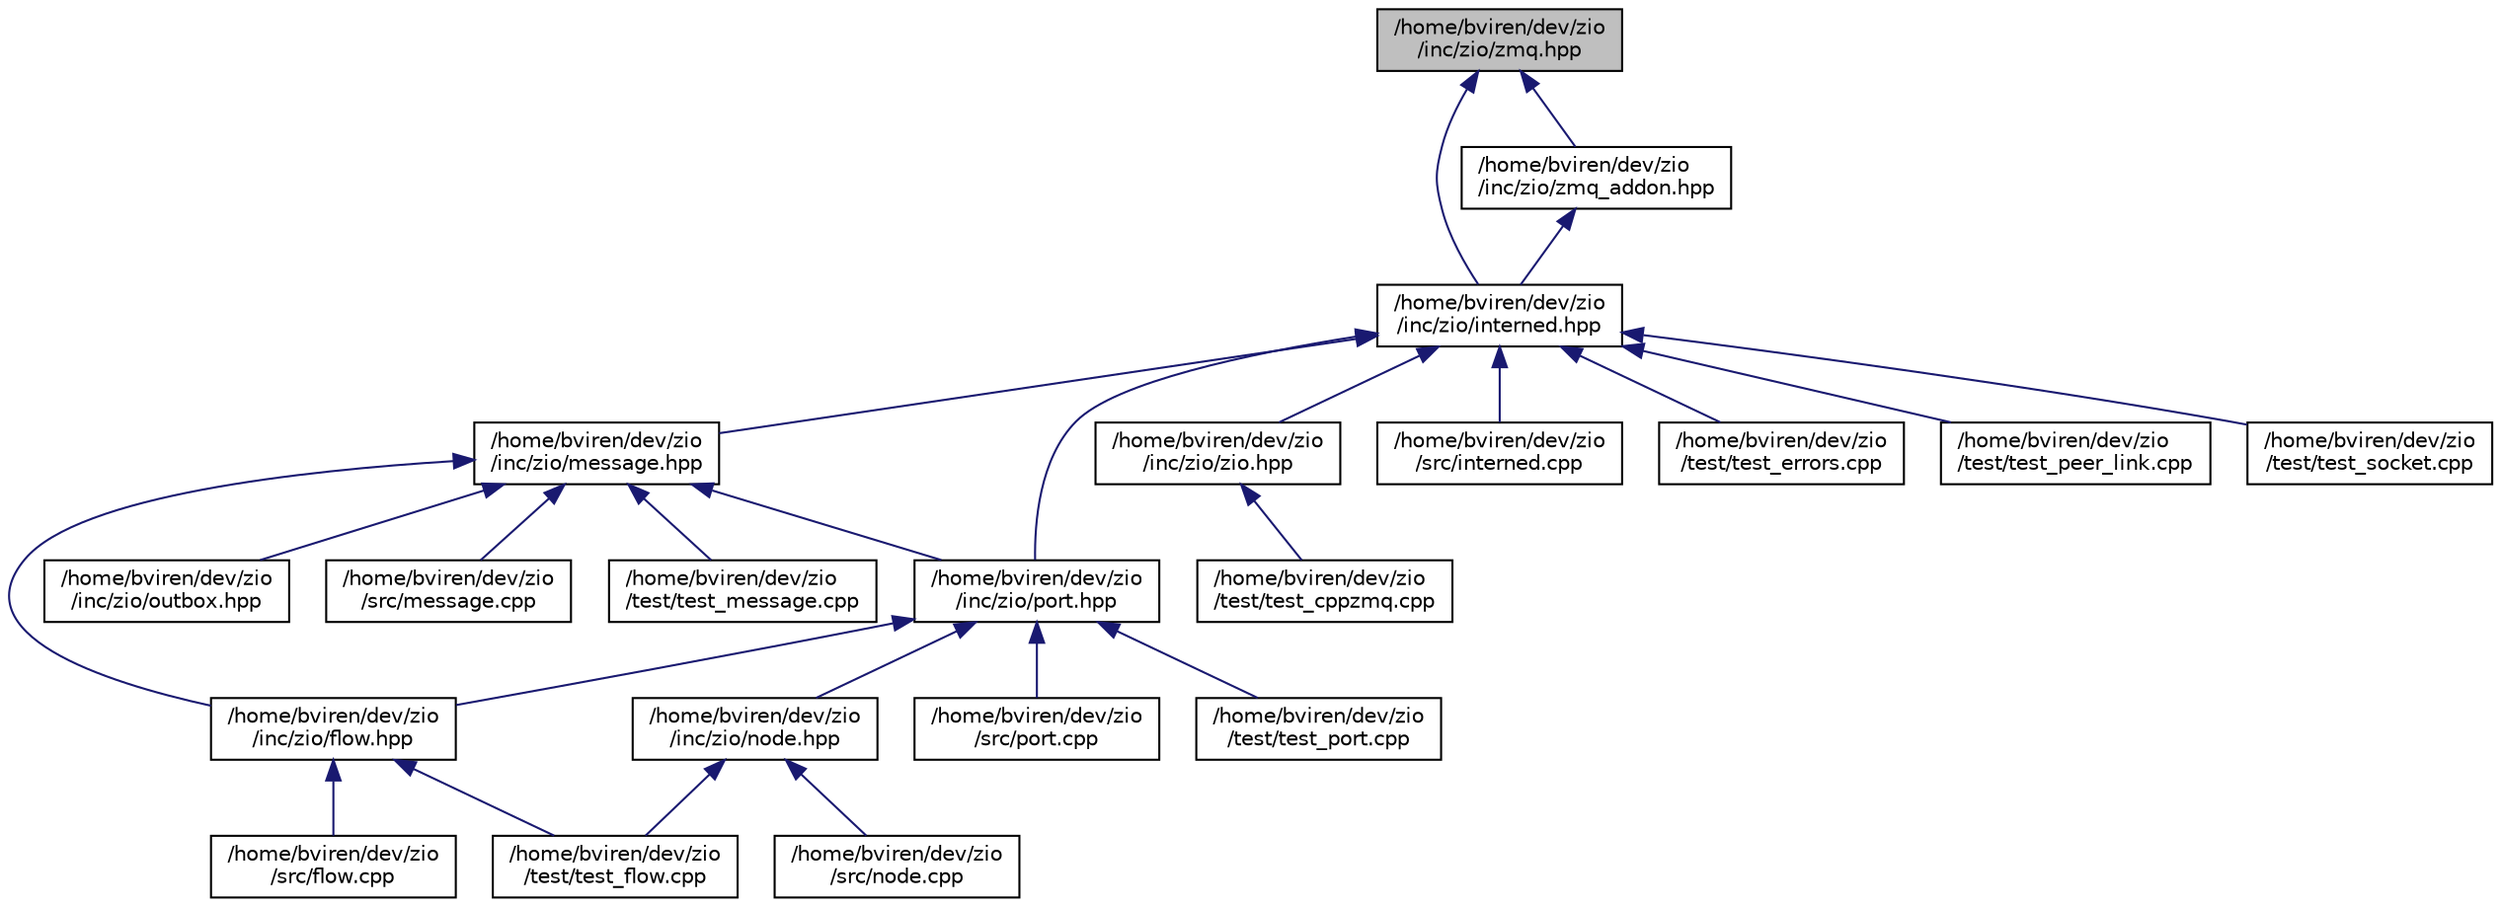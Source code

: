 digraph "/home/bviren/dev/zio/inc/zio/zmq.hpp"
{
  edge [fontname="Helvetica",fontsize="10",labelfontname="Helvetica",labelfontsize="10"];
  node [fontname="Helvetica",fontsize="10",shape=record];
  Node10 [label="/home/bviren/dev/zio\l/inc/zio/zmq.hpp",height=0.2,width=0.4,color="black", fillcolor="grey75", style="filled", fontcolor="black"];
  Node10 -> Node11 [dir="back",color="midnightblue",fontsize="10",style="solid",fontname="Helvetica"];
  Node11 [label="/home/bviren/dev/zio\l/inc/zio/interned.hpp",height=0.2,width=0.4,color="black", fillcolor="white", style="filled",URL="$interned_8hpp.html"];
  Node11 -> Node12 [dir="back",color="midnightblue",fontsize="10",style="solid",fontname="Helvetica"];
  Node12 [label="/home/bviren/dev/zio\l/inc/zio/message.hpp",height=0.2,width=0.4,color="black", fillcolor="white", style="filled",URL="$message_8hpp.html"];
  Node12 -> Node13 [dir="back",color="midnightblue",fontsize="10",style="solid",fontname="Helvetica"];
  Node13 [label="/home/bviren/dev/zio\l/inc/zio/flow.hpp",height=0.2,width=0.4,color="black", fillcolor="white", style="filled",URL="$flow_8hpp.html"];
  Node13 -> Node14 [dir="back",color="midnightblue",fontsize="10",style="solid",fontname="Helvetica"];
  Node14 [label="/home/bviren/dev/zio\l/src/flow.cpp",height=0.2,width=0.4,color="black", fillcolor="white", style="filled",URL="$flow_8cpp.html"];
  Node13 -> Node15 [dir="back",color="midnightblue",fontsize="10",style="solid",fontname="Helvetica"];
  Node15 [label="/home/bviren/dev/zio\l/test/test_flow.cpp",height=0.2,width=0.4,color="black", fillcolor="white", style="filled",URL="$test__flow_8cpp.html"];
  Node12 -> Node16 [dir="back",color="midnightblue",fontsize="10",style="solid",fontname="Helvetica"];
  Node16 [label="/home/bviren/dev/zio\l/inc/zio/outbox.hpp",height=0.2,width=0.4,color="black", fillcolor="white", style="filled",URL="$outbox_8hpp.html"];
  Node12 -> Node17 [dir="back",color="midnightblue",fontsize="10",style="solid",fontname="Helvetica"];
  Node17 [label="/home/bviren/dev/zio\l/inc/zio/port.hpp",height=0.2,width=0.4,color="black", fillcolor="white", style="filled",URL="$port_8hpp.html"];
  Node17 -> Node13 [dir="back",color="midnightblue",fontsize="10",style="solid",fontname="Helvetica"];
  Node17 -> Node18 [dir="back",color="midnightblue",fontsize="10",style="solid",fontname="Helvetica"];
  Node18 [label="/home/bviren/dev/zio\l/inc/zio/node.hpp",height=0.2,width=0.4,color="black", fillcolor="white", style="filled",URL="$node_8hpp.html"];
  Node18 -> Node19 [dir="back",color="midnightblue",fontsize="10",style="solid",fontname="Helvetica"];
  Node19 [label="/home/bviren/dev/zio\l/src/node.cpp",height=0.2,width=0.4,color="black", fillcolor="white", style="filled",URL="$node_8cpp.html"];
  Node18 -> Node15 [dir="back",color="midnightblue",fontsize="10",style="solid",fontname="Helvetica"];
  Node17 -> Node20 [dir="back",color="midnightblue",fontsize="10",style="solid",fontname="Helvetica"];
  Node20 [label="/home/bviren/dev/zio\l/src/port.cpp",height=0.2,width=0.4,color="black", fillcolor="white", style="filled",URL="$port_8cpp.html"];
  Node17 -> Node21 [dir="back",color="midnightblue",fontsize="10",style="solid",fontname="Helvetica"];
  Node21 [label="/home/bviren/dev/zio\l/test/test_port.cpp",height=0.2,width=0.4,color="black", fillcolor="white", style="filled",URL="$test__port_8cpp.html"];
  Node12 -> Node22 [dir="back",color="midnightblue",fontsize="10",style="solid",fontname="Helvetica"];
  Node22 [label="/home/bviren/dev/zio\l/src/message.cpp",height=0.2,width=0.4,color="black", fillcolor="white", style="filled",URL="$message_8cpp.html"];
  Node12 -> Node23 [dir="back",color="midnightblue",fontsize="10",style="solid",fontname="Helvetica"];
  Node23 [label="/home/bviren/dev/zio\l/test/test_message.cpp",height=0.2,width=0.4,color="black", fillcolor="white", style="filled",URL="$test__message_8cpp.html"];
  Node11 -> Node17 [dir="back",color="midnightblue",fontsize="10",style="solid",fontname="Helvetica"];
  Node11 -> Node24 [dir="back",color="midnightblue",fontsize="10",style="solid",fontname="Helvetica"];
  Node24 [label="/home/bviren/dev/zio\l/inc/zio/zio.hpp",height=0.2,width=0.4,color="black", fillcolor="white", style="filled",URL="$zio_8hpp.html"];
  Node24 -> Node25 [dir="back",color="midnightblue",fontsize="10",style="solid",fontname="Helvetica"];
  Node25 [label="/home/bviren/dev/zio\l/test/test_cppzmq.cpp",height=0.2,width=0.4,color="black", fillcolor="white", style="filled",URL="$test__cppzmq_8cpp.html"];
  Node11 -> Node26 [dir="back",color="midnightblue",fontsize="10",style="solid",fontname="Helvetica"];
  Node26 [label="/home/bviren/dev/zio\l/src/interned.cpp",height=0.2,width=0.4,color="black", fillcolor="white", style="filled",URL="$interned_8cpp.html"];
  Node11 -> Node27 [dir="back",color="midnightblue",fontsize="10",style="solid",fontname="Helvetica"];
  Node27 [label="/home/bviren/dev/zio\l/test/test_errors.cpp",height=0.2,width=0.4,color="black", fillcolor="white", style="filled",URL="$test__errors_8cpp.html"];
  Node11 -> Node28 [dir="back",color="midnightblue",fontsize="10",style="solid",fontname="Helvetica"];
  Node28 [label="/home/bviren/dev/zio\l/test/test_peer_link.cpp",height=0.2,width=0.4,color="black", fillcolor="white", style="filled",URL="$test__peer__link_8cpp.html"];
  Node11 -> Node29 [dir="back",color="midnightblue",fontsize="10",style="solid",fontname="Helvetica"];
  Node29 [label="/home/bviren/dev/zio\l/test/test_socket.cpp",height=0.2,width=0.4,color="black", fillcolor="white", style="filled",URL="$test__socket_8cpp.html"];
  Node10 -> Node30 [dir="back",color="midnightblue",fontsize="10",style="solid",fontname="Helvetica"];
  Node30 [label="/home/bviren/dev/zio\l/inc/zio/zmq_addon.hpp",height=0.2,width=0.4,color="black", fillcolor="white", style="filled",URL="$zmq__addon_8hpp.html"];
  Node30 -> Node11 [dir="back",color="midnightblue",fontsize="10",style="solid",fontname="Helvetica"];
}
